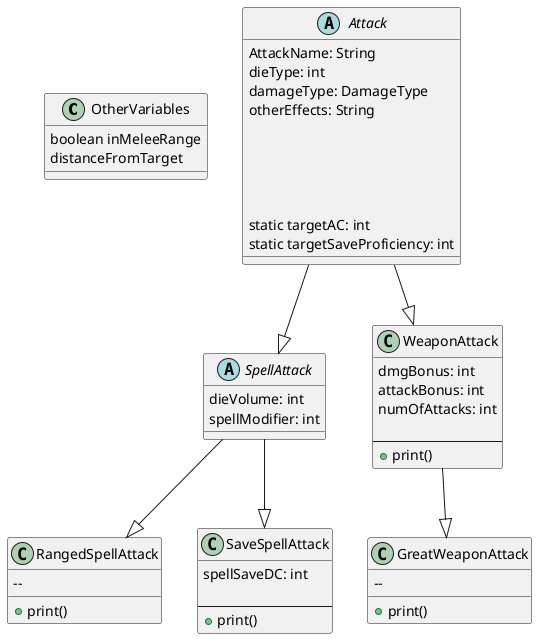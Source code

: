 @startuml
'https://plantuml.com/sequence-diagram

class OtherVariables {
    boolean inMeleeRange
    distanceFromTarget

}



abstract class  Attack {
    AttackName: String
    dieType: int
    damageType: DamageType
    otherEffects: String





    static targetAC: int
    static targetSaveProficiency: int
}
abstract class SpellAttack {
    dieVolume: int
    spellModifier: int
}
class WeaponAttack {
    dmgBonus: int
    attackBonus: int
    numOfAttacks: int

    --
    +print()
}
class GreatWeaponAttack {

    --
    +print()
}
class RangedSpellAttack {

    --
    +print()
}
class SaveSpellAttack {
    spellSaveDC: int

    --
    +print()
}



Attack --|> SpellAttack
Attack --|> WeaponAttack
WeaponAttack --|> GreatWeaponAttack
SpellAttack --|> RangedSpellAttack
SpellAttack --|> SaveSpellAttack



@enduml
